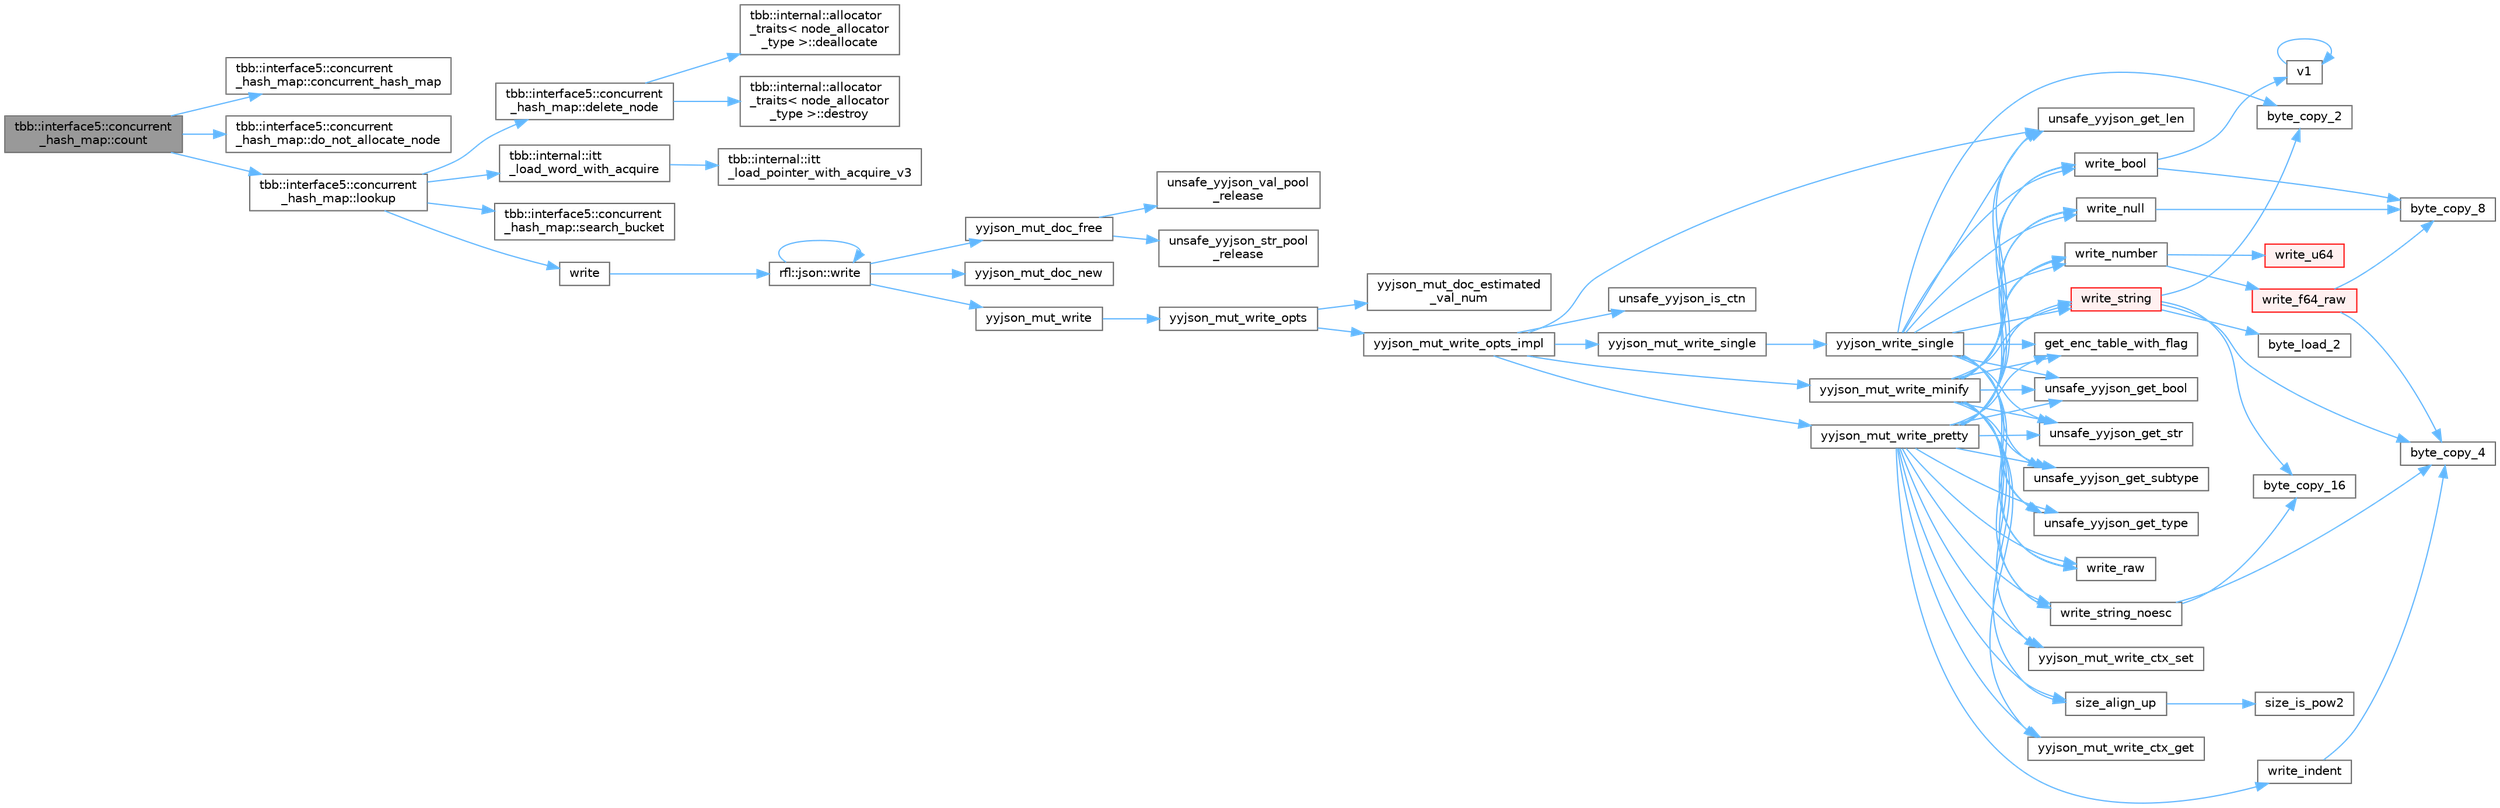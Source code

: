 digraph "tbb::interface5::concurrent_hash_map::count"
{
 // LATEX_PDF_SIZE
  bgcolor="transparent";
  edge [fontname=Helvetica,fontsize=10,labelfontname=Helvetica,labelfontsize=10];
  node [fontname=Helvetica,fontsize=10,shape=box,height=0.2,width=0.4];
  rankdir="LR";
  Node1 [id="Node000001",label="tbb::interface5::concurrent\l_hash_map::count",height=0.2,width=0.4,color="gray40", fillcolor="grey60", style="filled", fontcolor="black",tooltip="Return count of items (0 or 1)"];
  Node1 -> Node2 [id="edge87_Node000001_Node000002",color="steelblue1",style="solid",tooltip=" "];
  Node2 [id="Node000002",label="tbb::interface5::concurrent\l_hash_map::concurrent_hash_map",height=0.2,width=0.4,color="grey40", fillcolor="white", style="filled",URL="$classtbb_1_1interface5_1_1concurrent__hash__map.html#a4099225948ab299cf7abc43ec8c8c504",tooltip="Construct empty table."];
  Node1 -> Node3 [id="edge88_Node000001_Node000003",color="steelblue1",style="solid",tooltip=" "];
  Node3 [id="Node000003",label="tbb::interface5::concurrent\l_hash_map::do_not_allocate_node",height=0.2,width=0.4,color="grey40", fillcolor="white", style="filled",URL="$classtbb_1_1interface5_1_1concurrent__hash__map.html#a1a3a724bc0054876c9427c0c3635843a",tooltip=" "];
  Node1 -> Node4 [id="edge89_Node000001_Node000004",color="steelblue1",style="solid",tooltip=" "];
  Node4 [id="Node000004",label="tbb::interface5::concurrent\l_hash_map::lookup",height=0.2,width=0.4,color="grey40", fillcolor="white", style="filled",URL="$classtbb_1_1interface5_1_1concurrent__hash__map.html#a2a319cf46fb9cf9a88aab6c0a20c98b3",tooltip="Insert or find item and optionally acquire a lock on the item."];
  Node4 -> Node5 [id="edge90_Node000004_Node000005",color="steelblue1",style="solid",tooltip=" "];
  Node5 [id="Node000005",label="tbb::interface5::concurrent\l_hash_map::delete_node",height=0.2,width=0.4,color="grey40", fillcolor="white", style="filled",URL="$classtbb_1_1interface5_1_1concurrent__hash__map.html#acb1f5cd0e8379a652cb59c07ff952987",tooltip=" "];
  Node5 -> Node6 [id="edge91_Node000005_Node000006",color="steelblue1",style="solid",tooltip=" "];
  Node6 [id="Node000006",label="tbb::internal::allocator\l_traits\< node_allocator\l_type \>::deallocate",height=0.2,width=0.4,color="grey40", fillcolor="white", style="filled",URL="$structtbb_1_1internal_1_1allocator__traits.html#a049b7469ef2147f774816df50d23e5fd",tooltip=" "];
  Node5 -> Node7 [id="edge92_Node000005_Node000007",color="steelblue1",style="solid",tooltip=" "];
  Node7 [id="Node000007",label="tbb::internal::allocator\l_traits\< node_allocator\l_type \>::destroy",height=0.2,width=0.4,color="grey40", fillcolor="white", style="filled",URL="$structtbb_1_1internal_1_1allocator__traits.html#adeb770694fe34d67cf4ba20a21ff8576",tooltip=" "];
  Node4 -> Node8 [id="edge93_Node000004_Node000008",color="steelblue1",style="solid",tooltip=" "];
  Node8 [id="Node000008",label="tbb::internal::itt\l_load_word_with_acquire",height=0.2,width=0.4,color="grey40", fillcolor="white", style="filled",URL="$namespacetbb_1_1internal.html#a911cbec92461f245730d2f47516525a3",tooltip=" "];
  Node8 -> Node9 [id="edge94_Node000008_Node000009",color="steelblue1",style="solid",tooltip=" "];
  Node9 [id="Node000009",label="tbb::internal::itt\l_load_pointer_with_acquire_v3",height=0.2,width=0.4,color="grey40", fillcolor="white", style="filled",URL="$namespacetbb_1_1internal.html#aacaccf9a4a53d7438980620e7c1157c6",tooltip=" "];
  Node4 -> Node10 [id="edge95_Node000004_Node000010",color="steelblue1",style="solid",tooltip=" "];
  Node10 [id="Node000010",label="tbb::interface5::concurrent\l_hash_map::search_bucket",height=0.2,width=0.4,color="grey40", fillcolor="white", style="filled",URL="$classtbb_1_1interface5_1_1concurrent__hash__map.html#a27f37893a6484c3564e0036d5b2778fa",tooltip=" "];
  Node4 -> Node11 [id="edge96_Node000004_Node000011",color="steelblue1",style="solid",tooltip=" "];
  Node11 [id="Node000011",label="write",height=0.2,width=0.4,color="grey40", fillcolor="white", style="filled",URL="$json_2write__and__read_8hpp.html#a8d72d49ed34d37da786334a55f22b909",tooltip=" "];
  Node11 -> Node12 [id="edge97_Node000011_Node000012",color="steelblue1",style="solid",tooltip=" "];
  Node12 [id="Node000012",label="rfl::json::write",height=0.2,width=0.4,color="grey40", fillcolor="white", style="filled",URL="$namespacerfl_1_1json.html#af39a23539424555b8c970d12a58e547f",tooltip="Returns a JSON string."];
  Node12 -> Node12 [id="edge98_Node000012_Node000012",color="steelblue1",style="solid",tooltip=" "];
  Node12 -> Node13 [id="edge99_Node000012_Node000013",color="steelblue1",style="solid",tooltip=" "];
  Node13 [id="Node000013",label="yyjson_mut_doc_free",height=0.2,width=0.4,color="grey40", fillcolor="white", style="filled",URL="$yyjson_8c.html#a473b53dd223f25a117a6fe3b543bfdb1",tooltip=" "];
  Node13 -> Node14 [id="edge100_Node000013_Node000014",color="steelblue1",style="solid",tooltip=" "];
  Node14 [id="Node000014",label="unsafe_yyjson_str_pool\l_release",height=0.2,width=0.4,color="grey40", fillcolor="white", style="filled",URL="$yyjson_8c.html#a68827985804124f8d26d256b07877cf9",tooltip=" "];
  Node13 -> Node15 [id="edge101_Node000013_Node000015",color="steelblue1",style="solid",tooltip=" "];
  Node15 [id="Node000015",label="unsafe_yyjson_val_pool\l_release",height=0.2,width=0.4,color="grey40", fillcolor="white", style="filled",URL="$yyjson_8c.html#a423ab190d8ce947af71ff1a45ab76805",tooltip=" "];
  Node12 -> Node16 [id="edge102_Node000012_Node000016",color="steelblue1",style="solid",tooltip=" "];
  Node16 [id="Node000016",label="yyjson_mut_doc_new",height=0.2,width=0.4,color="grey40", fillcolor="white", style="filled",URL="$yyjson_8c.html#a94a8c1c5f4e47e11e268d7f4c0e4cb1a",tooltip=" "];
  Node12 -> Node17 [id="edge103_Node000012_Node000017",color="steelblue1",style="solid",tooltip=" "];
  Node17 [id="Node000017",label="yyjson_mut_write",height=0.2,width=0.4,color="grey40", fillcolor="white", style="filled",URL="$yyjson_8h.html#a881e2ee3f487385810829df8bc675f1f",tooltip=" "];
  Node17 -> Node18 [id="edge104_Node000017_Node000018",color="steelblue1",style="solid",tooltip=" "];
  Node18 [id="Node000018",label="yyjson_mut_write_opts",height=0.2,width=0.4,color="grey40", fillcolor="white", style="filled",URL="$yyjson_8c.html#a43932e149602ddfcd9257648ea36e553",tooltip=" "];
  Node18 -> Node19 [id="edge105_Node000018_Node000019",color="steelblue1",style="solid",tooltip=" "];
  Node19 [id="Node000019",label="yyjson_mut_doc_estimated\l_val_num",height=0.2,width=0.4,color="grey40", fillcolor="white", style="filled",URL="$yyjson_8c.html#ac9cfbe501c1317baf92c53571c7333ee",tooltip=" "];
  Node18 -> Node20 [id="edge106_Node000018_Node000020",color="steelblue1",style="solid",tooltip=" "];
  Node20 [id="Node000020",label="yyjson_mut_write_opts_impl",height=0.2,width=0.4,color="grey40", fillcolor="white", style="filled",URL="$yyjson_8c.html#a9419498fed912dda63693d15ff91c74c",tooltip=" "];
  Node20 -> Node21 [id="edge107_Node000020_Node000021",color="steelblue1",style="solid",tooltip=" "];
  Node21 [id="Node000021",label="unsafe_yyjson_get_len",height=0.2,width=0.4,color="grey40", fillcolor="white", style="filled",URL="$yyjson_8h.html#a445bf8a7f9981e4797bf95db944ddf8f",tooltip=" "];
  Node20 -> Node22 [id="edge108_Node000020_Node000022",color="steelblue1",style="solid",tooltip=" "];
  Node22 [id="Node000022",label="unsafe_yyjson_is_ctn",height=0.2,width=0.4,color="grey40", fillcolor="white", style="filled",URL="$yyjson_8h.html#afe1e8995e63d29297d569c4a848bf5a2",tooltip=" "];
  Node20 -> Node23 [id="edge109_Node000020_Node000023",color="steelblue1",style="solid",tooltip=" "];
  Node23 [id="Node000023",label="yyjson_mut_write_minify",height=0.2,width=0.4,color="grey40", fillcolor="white", style="filled",URL="$yyjson_8c.html#a41b0f7caeaed5e6075fdbad6e37daa44",tooltip=" "];
  Node23 -> Node24 [id="edge110_Node000023_Node000024",color="steelblue1",style="solid",tooltip=" "];
  Node24 [id="Node000024",label="get_enc_table_with_flag",height=0.2,width=0.4,color="grey40", fillcolor="white", style="filled",URL="$yyjson_8c.html#a4b810e39a1c70f479ea48f4b6be239b0",tooltip=" "];
  Node23 -> Node25 [id="edge111_Node000023_Node000025",color="steelblue1",style="solid",tooltip=" "];
  Node25 [id="Node000025",label="size_align_up",height=0.2,width=0.4,color="grey40", fillcolor="white", style="filled",URL="$yyjson_8c.html#aee0ecba3f0e01a145a4bd084c40b53b6",tooltip=" "];
  Node25 -> Node26 [id="edge112_Node000025_Node000026",color="steelblue1",style="solid",tooltip=" "];
  Node26 [id="Node000026",label="size_is_pow2",height=0.2,width=0.4,color="grey40", fillcolor="white", style="filled",URL="$yyjson_8c.html#a9c435a75a5fc566d5382ba2646704a18",tooltip=" "];
  Node23 -> Node27 [id="edge113_Node000023_Node000027",color="steelblue1",style="solid",tooltip=" "];
  Node27 [id="Node000027",label="unsafe_yyjson_get_bool",height=0.2,width=0.4,color="grey40", fillcolor="white", style="filled",URL="$yyjson_8h.html#a3ef8c1e13a7f67eead2d945125769f90",tooltip=" "];
  Node23 -> Node21 [id="edge114_Node000023_Node000021",color="steelblue1",style="solid",tooltip=" "];
  Node23 -> Node28 [id="edge115_Node000023_Node000028",color="steelblue1",style="solid",tooltip=" "];
  Node28 [id="Node000028",label="unsafe_yyjson_get_str",height=0.2,width=0.4,color="grey40", fillcolor="white", style="filled",URL="$yyjson_8h.html#a879b3c14194afd5b60d663640998c020",tooltip=" "];
  Node23 -> Node29 [id="edge116_Node000023_Node000029",color="steelblue1",style="solid",tooltip=" "];
  Node29 [id="Node000029",label="unsafe_yyjson_get_subtype",height=0.2,width=0.4,color="grey40", fillcolor="white", style="filled",URL="$yyjson_8h.html#a735848e46f26bfe3dfb333c7f890205e",tooltip=" "];
  Node23 -> Node30 [id="edge117_Node000023_Node000030",color="steelblue1",style="solid",tooltip=" "];
  Node30 [id="Node000030",label="unsafe_yyjson_get_type",height=0.2,width=0.4,color="grey40", fillcolor="white", style="filled",URL="$yyjson_8h.html#a25aa2b2a33dccb9af7da4576b3cbe6ab",tooltip=" "];
  Node23 -> Node31 [id="edge118_Node000023_Node000031",color="steelblue1",style="solid",tooltip=" "];
  Node31 [id="Node000031",label="write_bool",height=0.2,width=0.4,color="grey40", fillcolor="white", style="filled",URL="$yyjson_8c.html#a8f48aafc5963521f3da75e2448f0d084",tooltip=" "];
  Node31 -> Node32 [id="edge119_Node000031_Node000032",color="steelblue1",style="solid",tooltip=" "];
  Node32 [id="Node000032",label="byte_copy_8",height=0.2,width=0.4,color="grey40", fillcolor="white", style="filled",URL="$yyjson_8c.html#a03dd49c937c12d9a85deaac184d25eb9",tooltip=" "];
  Node31 -> Node33 [id="edge120_Node000031_Node000033",color="steelblue1",style="solid",tooltip=" "];
  Node33 [id="Node000033",label="v1",height=0.2,width=0.4,color="grey40", fillcolor="white", style="filled",URL="$_tutorial___reshape_mat2_vec_8cpp.html#a10bd710692c91bc238f2e1da77730678",tooltip=" "];
  Node33 -> Node33 [id="edge121_Node000033_Node000033",color="steelblue1",style="solid",tooltip=" "];
  Node23 -> Node34 [id="edge122_Node000023_Node000034",color="steelblue1",style="solid",tooltip=" "];
  Node34 [id="Node000034",label="write_null",height=0.2,width=0.4,color="grey40", fillcolor="white", style="filled",URL="$yyjson_8c.html#a9ab2502373a7c2ad7decc10b76c47043",tooltip=" "];
  Node34 -> Node32 [id="edge123_Node000034_Node000032",color="steelblue1",style="solid",tooltip=" "];
  Node23 -> Node35 [id="edge124_Node000023_Node000035",color="steelblue1",style="solid",tooltip=" "];
  Node35 [id="Node000035",label="write_number",height=0.2,width=0.4,color="grey40", fillcolor="white", style="filled",URL="$yyjson_8c.html#a7a6eb98c82d060a1b4b1b25ae9169770",tooltip=" "];
  Node35 -> Node36 [id="edge125_Node000035_Node000036",color="steelblue1",style="solid",tooltip=" "];
  Node36 [id="Node000036",label="write_f64_raw",height=0.2,width=0.4,color="red", fillcolor="#FFF0F0", style="filled",URL="$yyjson_8c.html#a429024eddbd3335464adf309aef2db7f",tooltip=" "];
  Node36 -> Node37 [id="edge126_Node000036_Node000037",color="steelblue1",style="solid",tooltip=" "];
  Node37 [id="Node000037",label="byte_copy_4",height=0.2,width=0.4,color="grey40", fillcolor="white", style="filled",URL="$yyjson_8c.html#a98219967baeab34ab615b4ccda0df146",tooltip=" "];
  Node36 -> Node32 [id="edge127_Node000036_Node000032",color="steelblue1",style="solid",tooltip=" "];
  Node35 -> Node73 [id="edge128_Node000035_Node000073",color="steelblue1",style="solid",tooltip=" "];
  Node73 [id="Node000073",label="write_u64",height=0.2,width=0.4,color="red", fillcolor="#FFF0F0", style="filled",URL="$yyjson_8c.html#aa2f06c8a20b378eb29cfe95d0af5c95e",tooltip=" "];
  Node23 -> Node79 [id="edge129_Node000023_Node000079",color="steelblue1",style="solid",tooltip=" "];
  Node79 [id="Node000079",label="write_raw",height=0.2,width=0.4,color="grey40", fillcolor="white", style="filled",URL="$yyjson_8c.html#a595a43099038f73ab0af2b4209b1f0fd",tooltip=" "];
  Node23 -> Node80 [id="edge130_Node000023_Node000080",color="steelblue1",style="solid",tooltip=" "];
  Node80 [id="Node000080",label="write_string",height=0.2,width=0.4,color="red", fillcolor="#FFF0F0", style="filled",URL="$yyjson_8c.html#a1aadf662e6fc22a6419db27146e38472",tooltip=" "];
  Node80 -> Node81 [id="edge131_Node000080_Node000081",color="steelblue1",style="solid",tooltip=" "];
  Node81 [id="Node000081",label="byte_copy_16",height=0.2,width=0.4,color="grey40", fillcolor="white", style="filled",URL="$yyjson_8c.html#a1720d43cc1ae5984a4e5751dbe7301a0",tooltip=" "];
  Node80 -> Node75 [id="edge132_Node000080_Node000075",color="steelblue1",style="solid",tooltip=" "];
  Node75 [id="Node000075",label="byte_copy_2",height=0.2,width=0.4,color="grey40", fillcolor="white", style="filled",URL="$yyjson_8c.html#ac6a11726824f52b6413a67488f5a3152",tooltip=" "];
  Node80 -> Node37 [id="edge133_Node000080_Node000037",color="steelblue1",style="solid",tooltip=" "];
  Node80 -> Node82 [id="edge134_Node000080_Node000082",color="steelblue1",style="solid",tooltip=" "];
  Node82 [id="Node000082",label="byte_load_2",height=0.2,width=0.4,color="grey40", fillcolor="white", style="filled",URL="$yyjson_8c.html#abd106e94ebb52b1b9c0e79e2246f24bd",tooltip=" "];
  Node23 -> Node85 [id="edge135_Node000023_Node000085",color="steelblue1",style="solid",tooltip=" "];
  Node85 [id="Node000085",label="write_string_noesc",height=0.2,width=0.4,color="grey40", fillcolor="white", style="filled",URL="$yyjson_8c.html#ab1d27351bed7d1f6f632f75dcf9846de",tooltip=" "];
  Node85 -> Node81 [id="edge136_Node000085_Node000081",color="steelblue1",style="solid",tooltip=" "];
  Node85 -> Node37 [id="edge137_Node000085_Node000037",color="steelblue1",style="solid",tooltip=" "];
  Node23 -> Node86 [id="edge138_Node000023_Node000086",color="steelblue1",style="solid",tooltip=" "];
  Node86 [id="Node000086",label="yyjson_mut_write_ctx_get",height=0.2,width=0.4,color="grey40", fillcolor="white", style="filled",URL="$yyjson_8c.html#a7330d6789bda008b50a3a964e17629c4",tooltip=" "];
  Node23 -> Node87 [id="edge139_Node000023_Node000087",color="steelblue1",style="solid",tooltip=" "];
  Node87 [id="Node000087",label="yyjson_mut_write_ctx_set",height=0.2,width=0.4,color="grey40", fillcolor="white", style="filled",URL="$yyjson_8c.html#ad170c12cec69275d5f79d760bd3b1a0a",tooltip=" "];
  Node20 -> Node88 [id="edge140_Node000020_Node000088",color="steelblue1",style="solid",tooltip=" "];
  Node88 [id="Node000088",label="yyjson_mut_write_pretty",height=0.2,width=0.4,color="grey40", fillcolor="white", style="filled",URL="$yyjson_8c.html#a5bd41dfbb867b6521e1f7571f3615b0f",tooltip=" "];
  Node88 -> Node24 [id="edge141_Node000088_Node000024",color="steelblue1",style="solid",tooltip=" "];
  Node88 -> Node25 [id="edge142_Node000088_Node000025",color="steelblue1",style="solid",tooltip=" "];
  Node88 -> Node27 [id="edge143_Node000088_Node000027",color="steelblue1",style="solid",tooltip=" "];
  Node88 -> Node21 [id="edge144_Node000088_Node000021",color="steelblue1",style="solid",tooltip=" "];
  Node88 -> Node28 [id="edge145_Node000088_Node000028",color="steelblue1",style="solid",tooltip=" "];
  Node88 -> Node29 [id="edge146_Node000088_Node000029",color="steelblue1",style="solid",tooltip=" "];
  Node88 -> Node30 [id="edge147_Node000088_Node000030",color="steelblue1",style="solid",tooltip=" "];
  Node88 -> Node31 [id="edge148_Node000088_Node000031",color="steelblue1",style="solid",tooltip=" "];
  Node88 -> Node89 [id="edge149_Node000088_Node000089",color="steelblue1",style="solid",tooltip=" "];
  Node89 [id="Node000089",label="write_indent",height=0.2,width=0.4,color="grey40", fillcolor="white", style="filled",URL="$yyjson_8c.html#ac6e21689f9ccf3981672a321d7d02e47",tooltip=" "];
  Node89 -> Node37 [id="edge150_Node000089_Node000037",color="steelblue1",style="solid",tooltip=" "];
  Node88 -> Node34 [id="edge151_Node000088_Node000034",color="steelblue1",style="solid",tooltip=" "];
  Node88 -> Node35 [id="edge152_Node000088_Node000035",color="steelblue1",style="solid",tooltip=" "];
  Node88 -> Node79 [id="edge153_Node000088_Node000079",color="steelblue1",style="solid",tooltip=" "];
  Node88 -> Node80 [id="edge154_Node000088_Node000080",color="steelblue1",style="solid",tooltip=" "];
  Node88 -> Node85 [id="edge155_Node000088_Node000085",color="steelblue1",style="solid",tooltip=" "];
  Node88 -> Node86 [id="edge156_Node000088_Node000086",color="steelblue1",style="solid",tooltip=" "];
  Node88 -> Node87 [id="edge157_Node000088_Node000087",color="steelblue1",style="solid",tooltip=" "];
  Node20 -> Node90 [id="edge158_Node000020_Node000090",color="steelblue1",style="solid",tooltip=" "];
  Node90 [id="Node000090",label="yyjson_mut_write_single",height=0.2,width=0.4,color="grey40", fillcolor="white", style="filled",URL="$yyjson_8c.html#a6453eece4aede41c7d909075ad2980e0",tooltip=" "];
  Node90 -> Node91 [id="edge159_Node000090_Node000091",color="steelblue1",style="solid",tooltip=" "];
  Node91 [id="Node000091",label="yyjson_write_single",height=0.2,width=0.4,color="grey40", fillcolor="white", style="filled",URL="$yyjson_8c.html#a083e9d39ef4daa8ddc5c6474ccf5e468",tooltip=" "];
  Node91 -> Node75 [id="edge160_Node000091_Node000075",color="steelblue1",style="solid",tooltip=" "];
  Node91 -> Node24 [id="edge161_Node000091_Node000024",color="steelblue1",style="solid",tooltip=" "];
  Node91 -> Node27 [id="edge162_Node000091_Node000027",color="steelblue1",style="solid",tooltip=" "];
  Node91 -> Node21 [id="edge163_Node000091_Node000021",color="steelblue1",style="solid",tooltip=" "];
  Node91 -> Node28 [id="edge164_Node000091_Node000028",color="steelblue1",style="solid",tooltip=" "];
  Node91 -> Node29 [id="edge165_Node000091_Node000029",color="steelblue1",style="solid",tooltip=" "];
  Node91 -> Node30 [id="edge166_Node000091_Node000030",color="steelblue1",style="solid",tooltip=" "];
  Node91 -> Node31 [id="edge167_Node000091_Node000031",color="steelblue1",style="solid",tooltip=" "];
  Node91 -> Node34 [id="edge168_Node000091_Node000034",color="steelblue1",style="solid",tooltip=" "];
  Node91 -> Node35 [id="edge169_Node000091_Node000035",color="steelblue1",style="solid",tooltip=" "];
  Node91 -> Node79 [id="edge170_Node000091_Node000079",color="steelblue1",style="solid",tooltip=" "];
  Node91 -> Node80 [id="edge171_Node000091_Node000080",color="steelblue1",style="solid",tooltip=" "];
  Node91 -> Node85 [id="edge172_Node000091_Node000085",color="steelblue1",style="solid",tooltip=" "];
}
